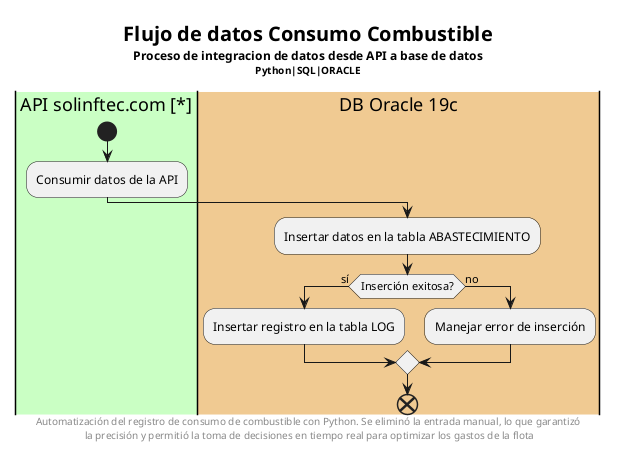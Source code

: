 @startuml

title <size:20>Flujo de datos Consumo Combustible\n<size:12>Proceso de integracion de datos desde API a base de datos\n<size:10>Python|SQL|ORACLE
' Footer con comentario sobre las mejoras
footer Automatización del registro de consumo de combustible con Python. Se eliminó la entrada manual, lo que garantizó\n la precisión y permitió la toma de decisiones en tiempo real para optimizar los gastos de la flota

|#CAFFC4|API solinftec.com [*]|
start
:Consumir datos de la API;

|#F0CA92|DB Oracle 19c|
:Insertar datos en la tabla ABASTECIMIENTO;
if (Inserción exitosa?) then (sí)
  :Insertar registro en la tabla LOG;
else (no)
  :Manejar error de inserción;
endif
end
@enduml